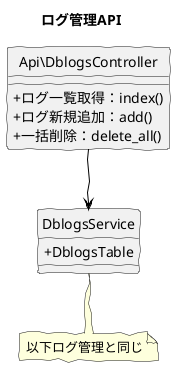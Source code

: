 @startuml
skinparam handwritten true
skinparam backgroundColor white
hide circle
skinparam classAttributeIconSize 0

title ログ管理API

class Api\DblogsController {
  + ログ一覧取得：index()
  + ログ新規追加：add()
  + 一括削除：delete_all()
}

class DblogsService {
  + DblogsTable
}

Api\DblogsController -down[#Black]-> DblogsService

note "以下ログ管理と同じ" as note
DblogsService .. note

@enduml
